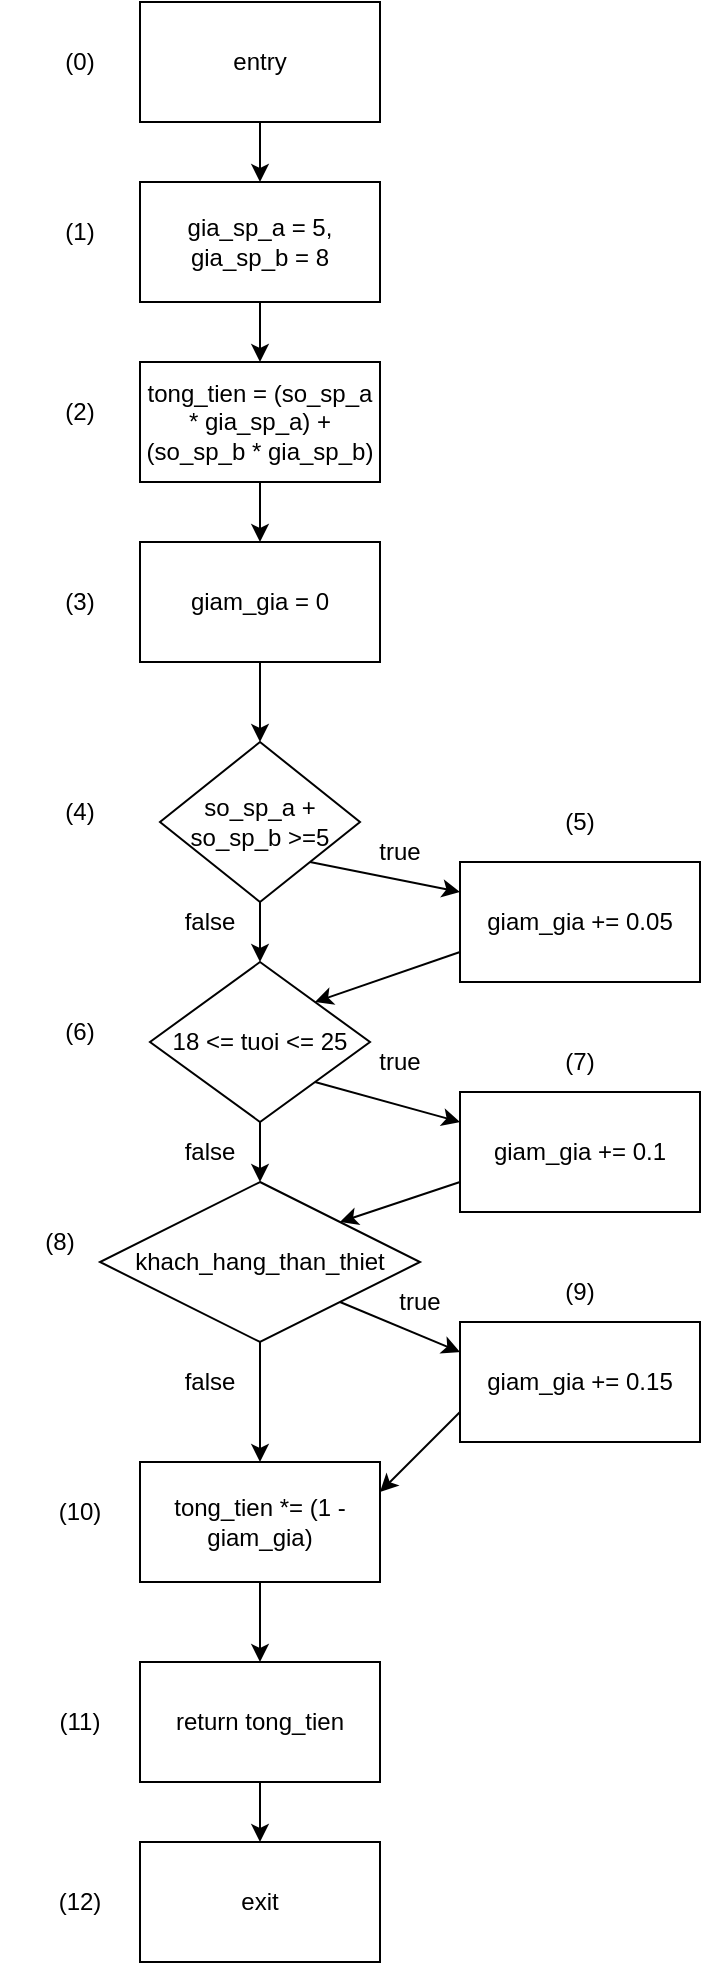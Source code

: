 <mxfile version="26.1.0">
  <diagram name="Trang-1" id="m-KjTewLGOiNde2Nsr2h">
    <mxGraphModel dx="695" dy="753" grid="1" gridSize="10" guides="1" tooltips="1" connect="1" arrows="1" fold="1" page="1" pageScale="1" pageWidth="827" pageHeight="1169" math="0" shadow="0">
      <root>
        <mxCell id="0" />
        <mxCell id="1" parent="0" />
        <mxCell id="l_b9M7EeLkUzZo0l_aP6-14" value="" style="edgeStyle=orthogonalEdgeStyle;rounded=0;orthogonalLoop=1;jettySize=auto;html=1;" edge="1" parent="1" source="l_b9M7EeLkUzZo0l_aP6-1" target="l_b9M7EeLkUzZo0l_aP6-3">
          <mxGeometry relative="1" as="geometry" />
        </mxCell>
        <mxCell id="l_b9M7EeLkUzZo0l_aP6-1" value="entry" style="rounded=0;whiteSpace=wrap;html=1;" vertex="1" parent="1">
          <mxGeometry x="230" y="40" width="120" height="60" as="geometry" />
        </mxCell>
        <mxCell id="l_b9M7EeLkUzZo0l_aP6-2" value="exit" style="rounded=0;whiteSpace=wrap;html=1;" vertex="1" parent="1">
          <mxGeometry x="230" y="960" width="120" height="60" as="geometry" />
        </mxCell>
        <mxCell id="l_b9M7EeLkUzZo0l_aP6-15" value="" style="edgeStyle=orthogonalEdgeStyle;rounded=0;orthogonalLoop=1;jettySize=auto;html=1;" edge="1" parent="1" source="l_b9M7EeLkUzZo0l_aP6-3" target="l_b9M7EeLkUzZo0l_aP6-4">
          <mxGeometry relative="1" as="geometry" />
        </mxCell>
        <mxCell id="l_b9M7EeLkUzZo0l_aP6-3" value="gia_sp_a = 5, gia_sp_b = 8" style="rounded=0;whiteSpace=wrap;html=1;" vertex="1" parent="1">
          <mxGeometry x="230" y="130" width="120" height="60" as="geometry" />
        </mxCell>
        <mxCell id="l_b9M7EeLkUzZo0l_aP6-16" value="" style="edgeStyle=orthogonalEdgeStyle;rounded=0;orthogonalLoop=1;jettySize=auto;html=1;" edge="1" parent="1" source="l_b9M7EeLkUzZo0l_aP6-4" target="l_b9M7EeLkUzZo0l_aP6-5">
          <mxGeometry relative="1" as="geometry" />
        </mxCell>
        <mxCell id="l_b9M7EeLkUzZo0l_aP6-4" value="tong_tien = (so_sp_a * gia_sp_a) + (so_sp_b * gia_sp_b)" style="rounded=0;whiteSpace=wrap;html=1;" vertex="1" parent="1">
          <mxGeometry x="230" y="220" width="120" height="60" as="geometry" />
        </mxCell>
        <mxCell id="l_b9M7EeLkUzZo0l_aP6-17" value="" style="edgeStyle=orthogonalEdgeStyle;rounded=0;orthogonalLoop=1;jettySize=auto;html=1;" edge="1" parent="1" source="l_b9M7EeLkUzZo0l_aP6-5" target="l_b9M7EeLkUzZo0l_aP6-6">
          <mxGeometry relative="1" as="geometry" />
        </mxCell>
        <mxCell id="l_b9M7EeLkUzZo0l_aP6-5" value="giam_gia = 0" style="rounded=0;whiteSpace=wrap;html=1;" vertex="1" parent="1">
          <mxGeometry x="230" y="310" width="120" height="60" as="geometry" />
        </mxCell>
        <mxCell id="l_b9M7EeLkUzZo0l_aP6-26" value="" style="edgeStyle=orthogonalEdgeStyle;rounded=0;orthogonalLoop=1;jettySize=auto;html=1;" edge="1" parent="1" source="l_b9M7EeLkUzZo0l_aP6-6" target="l_b9M7EeLkUzZo0l_aP6-8">
          <mxGeometry relative="1" as="geometry" />
        </mxCell>
        <mxCell id="l_b9M7EeLkUzZo0l_aP6-6" value="so_sp_a + so_sp_b &amp;gt;=5" style="rhombus;whiteSpace=wrap;html=1;" vertex="1" parent="1">
          <mxGeometry x="240" y="410" width="100" height="80" as="geometry" />
        </mxCell>
        <mxCell id="l_b9M7EeLkUzZo0l_aP6-7" value="giam_gia += 0.05" style="rounded=0;whiteSpace=wrap;html=1;" vertex="1" parent="1">
          <mxGeometry x="390" y="470" width="120" height="60" as="geometry" />
        </mxCell>
        <mxCell id="l_b9M7EeLkUzZo0l_aP6-27" value="" style="edgeStyle=orthogonalEdgeStyle;rounded=0;orthogonalLoop=1;jettySize=auto;html=1;" edge="1" parent="1" source="l_b9M7EeLkUzZo0l_aP6-8" target="l_b9M7EeLkUzZo0l_aP6-10">
          <mxGeometry relative="1" as="geometry" />
        </mxCell>
        <mxCell id="l_b9M7EeLkUzZo0l_aP6-8" value="18 &amp;lt;= tuoi &amp;lt;= 25" style="rhombus;whiteSpace=wrap;html=1;" vertex="1" parent="1">
          <mxGeometry x="235" y="520" width="110" height="80" as="geometry" />
        </mxCell>
        <mxCell id="l_b9M7EeLkUzZo0l_aP6-9" value="giam_gia += 0.1" style="rounded=0;whiteSpace=wrap;html=1;" vertex="1" parent="1">
          <mxGeometry x="390" y="585" width="120" height="60" as="geometry" />
        </mxCell>
        <mxCell id="l_b9M7EeLkUzZo0l_aP6-28" value="" style="edgeStyle=orthogonalEdgeStyle;rounded=0;orthogonalLoop=1;jettySize=auto;html=1;" edge="1" parent="1" source="l_b9M7EeLkUzZo0l_aP6-10" target="l_b9M7EeLkUzZo0l_aP6-12">
          <mxGeometry relative="1" as="geometry" />
        </mxCell>
        <mxCell id="l_b9M7EeLkUzZo0l_aP6-10" value="khach_hang_than_thiet" style="rhombus;whiteSpace=wrap;html=1;" vertex="1" parent="1">
          <mxGeometry x="210" y="630" width="160" height="80" as="geometry" />
        </mxCell>
        <mxCell id="l_b9M7EeLkUzZo0l_aP6-11" value="giam_gia += 0.15" style="rounded=0;whiteSpace=wrap;html=1;" vertex="1" parent="1">
          <mxGeometry x="390" y="700" width="120" height="60" as="geometry" />
        </mxCell>
        <mxCell id="l_b9M7EeLkUzZo0l_aP6-29" value="" style="edgeStyle=orthogonalEdgeStyle;rounded=0;orthogonalLoop=1;jettySize=auto;html=1;" edge="1" parent="1" source="l_b9M7EeLkUzZo0l_aP6-12" target="l_b9M7EeLkUzZo0l_aP6-13">
          <mxGeometry relative="1" as="geometry" />
        </mxCell>
        <mxCell id="l_b9M7EeLkUzZo0l_aP6-12" value="tong_tien *= (1 - giam_gia)" style="rounded=0;whiteSpace=wrap;html=1;" vertex="1" parent="1">
          <mxGeometry x="230" y="770" width="120" height="60" as="geometry" />
        </mxCell>
        <mxCell id="l_b9M7EeLkUzZo0l_aP6-30" value="" style="edgeStyle=orthogonalEdgeStyle;rounded=0;orthogonalLoop=1;jettySize=auto;html=1;" edge="1" parent="1" source="l_b9M7EeLkUzZo0l_aP6-13" target="l_b9M7EeLkUzZo0l_aP6-2">
          <mxGeometry relative="1" as="geometry" />
        </mxCell>
        <mxCell id="l_b9M7EeLkUzZo0l_aP6-13" value="return tong_tien" style="rounded=0;whiteSpace=wrap;html=1;" vertex="1" parent="1">
          <mxGeometry x="230" y="870" width="120" height="60" as="geometry" />
        </mxCell>
        <mxCell id="l_b9M7EeLkUzZo0l_aP6-20" value="" style="endArrow=classic;html=1;rounded=0;exitX=1;exitY=1;exitDx=0;exitDy=0;entryX=0;entryY=0.25;entryDx=0;entryDy=0;" edge="1" parent="1" source="l_b9M7EeLkUzZo0l_aP6-6" target="l_b9M7EeLkUzZo0l_aP6-7">
          <mxGeometry width="50" height="50" relative="1" as="geometry">
            <mxPoint x="300" y="490" as="sourcePoint" />
            <mxPoint x="350" y="440" as="targetPoint" />
          </mxGeometry>
        </mxCell>
        <mxCell id="l_b9M7EeLkUzZo0l_aP6-21" value="" style="endArrow=classic;html=1;rounded=0;exitX=0;exitY=0.75;exitDx=0;exitDy=0;entryX=1;entryY=0;entryDx=0;entryDy=0;" edge="1" parent="1" source="l_b9M7EeLkUzZo0l_aP6-7" target="l_b9M7EeLkUzZo0l_aP6-8">
          <mxGeometry width="50" height="50" relative="1" as="geometry">
            <mxPoint x="300" y="490" as="sourcePoint" />
            <mxPoint x="350" y="440" as="targetPoint" />
          </mxGeometry>
        </mxCell>
        <mxCell id="l_b9M7EeLkUzZo0l_aP6-22" value="" style="endArrow=classic;html=1;rounded=0;exitX=1;exitY=1;exitDx=0;exitDy=0;entryX=0;entryY=0.25;entryDx=0;entryDy=0;" edge="1" parent="1" source="l_b9M7EeLkUzZo0l_aP6-8" target="l_b9M7EeLkUzZo0l_aP6-9">
          <mxGeometry width="50" height="50" relative="1" as="geometry">
            <mxPoint x="300" y="490" as="sourcePoint" />
            <mxPoint x="350" y="440" as="targetPoint" />
          </mxGeometry>
        </mxCell>
        <mxCell id="l_b9M7EeLkUzZo0l_aP6-23" value="" style="endArrow=classic;html=1;rounded=0;exitX=0;exitY=0.75;exitDx=0;exitDy=0;entryX=1;entryY=0;entryDx=0;entryDy=0;" edge="1" parent="1" source="l_b9M7EeLkUzZo0l_aP6-9" target="l_b9M7EeLkUzZo0l_aP6-10">
          <mxGeometry width="50" height="50" relative="1" as="geometry">
            <mxPoint x="300" y="490" as="sourcePoint" />
            <mxPoint x="350" y="440" as="targetPoint" />
          </mxGeometry>
        </mxCell>
        <mxCell id="l_b9M7EeLkUzZo0l_aP6-24" value="" style="endArrow=classic;html=1;rounded=0;exitX=1;exitY=1;exitDx=0;exitDy=0;entryX=0;entryY=0.25;entryDx=0;entryDy=0;" edge="1" parent="1" source="l_b9M7EeLkUzZo0l_aP6-10" target="l_b9M7EeLkUzZo0l_aP6-11">
          <mxGeometry width="50" height="50" relative="1" as="geometry">
            <mxPoint x="300" y="660" as="sourcePoint" />
            <mxPoint x="350" y="610" as="targetPoint" />
          </mxGeometry>
        </mxCell>
        <mxCell id="l_b9M7EeLkUzZo0l_aP6-25" value="" style="endArrow=classic;html=1;rounded=0;exitX=0;exitY=0.75;exitDx=0;exitDy=0;entryX=1;entryY=0.25;entryDx=0;entryDy=0;" edge="1" parent="1" source="l_b9M7EeLkUzZo0l_aP6-11" target="l_b9M7EeLkUzZo0l_aP6-12">
          <mxGeometry width="50" height="50" relative="1" as="geometry">
            <mxPoint x="300" y="660" as="sourcePoint" />
            <mxPoint x="350" y="610" as="targetPoint" />
          </mxGeometry>
        </mxCell>
        <mxCell id="l_b9M7EeLkUzZo0l_aP6-31" value="(0)" style="text;html=1;align=center;verticalAlign=middle;whiteSpace=wrap;rounded=0;" vertex="1" parent="1">
          <mxGeometry x="170" y="55" width="60" height="30" as="geometry" />
        </mxCell>
        <mxCell id="l_b9M7EeLkUzZo0l_aP6-32" value="(1)" style="text;html=1;align=center;verticalAlign=middle;whiteSpace=wrap;rounded=0;" vertex="1" parent="1">
          <mxGeometry x="170" y="140" width="60" height="30" as="geometry" />
        </mxCell>
        <mxCell id="l_b9M7EeLkUzZo0l_aP6-33" value="(2)" style="text;html=1;align=center;verticalAlign=middle;whiteSpace=wrap;rounded=0;" vertex="1" parent="1">
          <mxGeometry x="170" y="230" width="60" height="30" as="geometry" />
        </mxCell>
        <mxCell id="l_b9M7EeLkUzZo0l_aP6-34" value="(3)" style="text;html=1;align=center;verticalAlign=middle;whiteSpace=wrap;rounded=0;" vertex="1" parent="1">
          <mxGeometry x="170" y="325" width="60" height="30" as="geometry" />
        </mxCell>
        <mxCell id="l_b9M7EeLkUzZo0l_aP6-35" value="(4)" style="text;html=1;align=center;verticalAlign=middle;whiteSpace=wrap;rounded=0;" vertex="1" parent="1">
          <mxGeometry x="170" y="430" width="60" height="30" as="geometry" />
        </mxCell>
        <mxCell id="l_b9M7EeLkUzZo0l_aP6-36" value="(5)" style="text;html=1;align=center;verticalAlign=middle;whiteSpace=wrap;rounded=0;" vertex="1" parent="1">
          <mxGeometry x="420" y="435" width="60" height="30" as="geometry" />
        </mxCell>
        <mxCell id="l_b9M7EeLkUzZo0l_aP6-37" value="(6)" style="text;html=1;align=center;verticalAlign=middle;whiteSpace=wrap;rounded=0;" vertex="1" parent="1">
          <mxGeometry x="170" y="540" width="60" height="30" as="geometry" />
        </mxCell>
        <mxCell id="l_b9M7EeLkUzZo0l_aP6-38" value="(7)" style="text;html=1;align=center;verticalAlign=middle;whiteSpace=wrap;rounded=0;" vertex="1" parent="1">
          <mxGeometry x="420" y="555" width="60" height="30" as="geometry" />
        </mxCell>
        <mxCell id="l_b9M7EeLkUzZo0l_aP6-39" value="(8)" style="text;html=1;align=center;verticalAlign=middle;whiteSpace=wrap;rounded=0;" vertex="1" parent="1">
          <mxGeometry x="160" y="645" width="60" height="30" as="geometry" />
        </mxCell>
        <mxCell id="l_b9M7EeLkUzZo0l_aP6-40" value="(9)" style="text;html=1;align=center;verticalAlign=middle;whiteSpace=wrap;rounded=0;" vertex="1" parent="1">
          <mxGeometry x="420" y="670" width="60" height="30" as="geometry" />
        </mxCell>
        <mxCell id="l_b9M7EeLkUzZo0l_aP6-41" value="(10)" style="text;html=1;align=center;verticalAlign=middle;whiteSpace=wrap;rounded=0;" vertex="1" parent="1">
          <mxGeometry x="170" y="780" width="60" height="30" as="geometry" />
        </mxCell>
        <mxCell id="l_b9M7EeLkUzZo0l_aP6-42" value="(11)" style="text;html=1;align=center;verticalAlign=middle;whiteSpace=wrap;rounded=0;" vertex="1" parent="1">
          <mxGeometry x="170" y="885" width="60" height="30" as="geometry" />
        </mxCell>
        <mxCell id="l_b9M7EeLkUzZo0l_aP6-43" value="(12)" style="text;html=1;align=center;verticalAlign=middle;whiteSpace=wrap;rounded=0;" vertex="1" parent="1">
          <mxGeometry x="170" y="975" width="60" height="30" as="geometry" />
        </mxCell>
        <mxCell id="l_b9M7EeLkUzZo0l_aP6-44" value="true" style="text;html=1;align=center;verticalAlign=middle;whiteSpace=wrap;rounded=0;" vertex="1" parent="1">
          <mxGeometry x="330" y="450" width="60" height="30" as="geometry" />
        </mxCell>
        <mxCell id="l_b9M7EeLkUzZo0l_aP6-45" value="false" style="text;html=1;align=center;verticalAlign=middle;whiteSpace=wrap;rounded=0;" vertex="1" parent="1">
          <mxGeometry x="235" y="485" width="60" height="30" as="geometry" />
        </mxCell>
        <mxCell id="l_b9M7EeLkUzZo0l_aP6-46" value="true" style="text;html=1;align=center;verticalAlign=middle;whiteSpace=wrap;rounded=0;" vertex="1" parent="1">
          <mxGeometry x="330" y="555" width="60" height="30" as="geometry" />
        </mxCell>
        <mxCell id="l_b9M7EeLkUzZo0l_aP6-47" value="false" style="text;html=1;align=center;verticalAlign=middle;whiteSpace=wrap;rounded=0;" vertex="1" parent="1">
          <mxGeometry x="235" y="600" width="60" height="30" as="geometry" />
        </mxCell>
        <mxCell id="l_b9M7EeLkUzZo0l_aP6-48" value="true" style="text;html=1;align=center;verticalAlign=middle;whiteSpace=wrap;rounded=0;" vertex="1" parent="1">
          <mxGeometry x="340" y="675" width="60" height="30" as="geometry" />
        </mxCell>
        <mxCell id="l_b9M7EeLkUzZo0l_aP6-49" value="false" style="text;html=1;align=center;verticalAlign=middle;whiteSpace=wrap;rounded=0;" vertex="1" parent="1">
          <mxGeometry x="235" y="715" width="60" height="30" as="geometry" />
        </mxCell>
      </root>
    </mxGraphModel>
  </diagram>
</mxfile>
